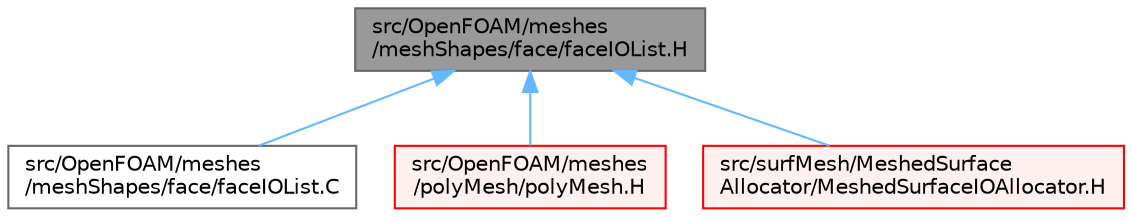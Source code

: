 digraph "src/OpenFOAM/meshes/meshShapes/face/faceIOList.H"
{
 // LATEX_PDF_SIZE
  bgcolor="transparent";
  edge [fontname=Helvetica,fontsize=10,labelfontname=Helvetica,labelfontsize=10];
  node [fontname=Helvetica,fontsize=10,shape=box,height=0.2,width=0.4];
  Node1 [id="Node000001",label="src/OpenFOAM/meshes\l/meshShapes/face/faceIOList.H",height=0.2,width=0.4,color="gray40", fillcolor="grey60", style="filled", fontcolor="black",tooltip=" "];
  Node1 -> Node2 [id="edge1_Node000001_Node000002",dir="back",color="steelblue1",style="solid",tooltip=" "];
  Node2 [id="Node000002",label="src/OpenFOAM/meshes\l/meshShapes/face/faceIOList.C",height=0.2,width=0.4,color="grey40", fillcolor="white", style="filled",URL="$faceIOList_8C.html",tooltip=" "];
  Node1 -> Node3 [id="edge2_Node000001_Node000003",dir="back",color="steelblue1",style="solid",tooltip=" "];
  Node3 [id="Node000003",label="src/OpenFOAM/meshes\l/polyMesh/polyMesh.H",height=0.2,width=0.4,color="red", fillcolor="#FFF0F0", style="filled",URL="$polyMesh_8H.html",tooltip=" "];
  Node1 -> Node3750 [id="edge3_Node000001_Node003750",dir="back",color="steelblue1",style="solid",tooltip=" "];
  Node3750 [id="Node003750",label="src/surfMesh/MeshedSurface\lAllocator/MeshedSurfaceIOAllocator.H",height=0.2,width=0.4,color="red", fillcolor="#FFF0F0", style="filled",URL="$MeshedSurfaceIOAllocator_8H.html",tooltip=" "];
}
